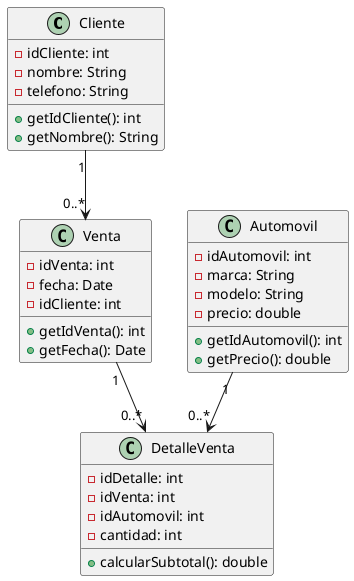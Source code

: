 @startuml ventas_automoviles
class Cliente {
    - idCliente: int
    - nombre: String
    - telefono: String
    + getIdCliente(): int
    + getNombre(): String
}

class Automovil {
    - idAutomovil: int
    - marca: String
    - modelo: String
    - precio: double
    + getIdAutomovil(): int
    + getPrecio(): double
}

class Venta {
    - idVenta: int
    - fecha: Date
    - idCliente: int
    + getIdVenta(): int
    + getFecha(): Date
}

class DetalleVenta {
    - idDetalle: int
    - idVenta: int
    - idAutomovil: int
    - cantidad: int
    + calcularSubtotal(): double
}

Cliente "1" --> "0..*" Venta
Venta "1" --> "0..*" DetalleVenta
Automovil "1" --> "0..*" DetalleVenta
@enduml
